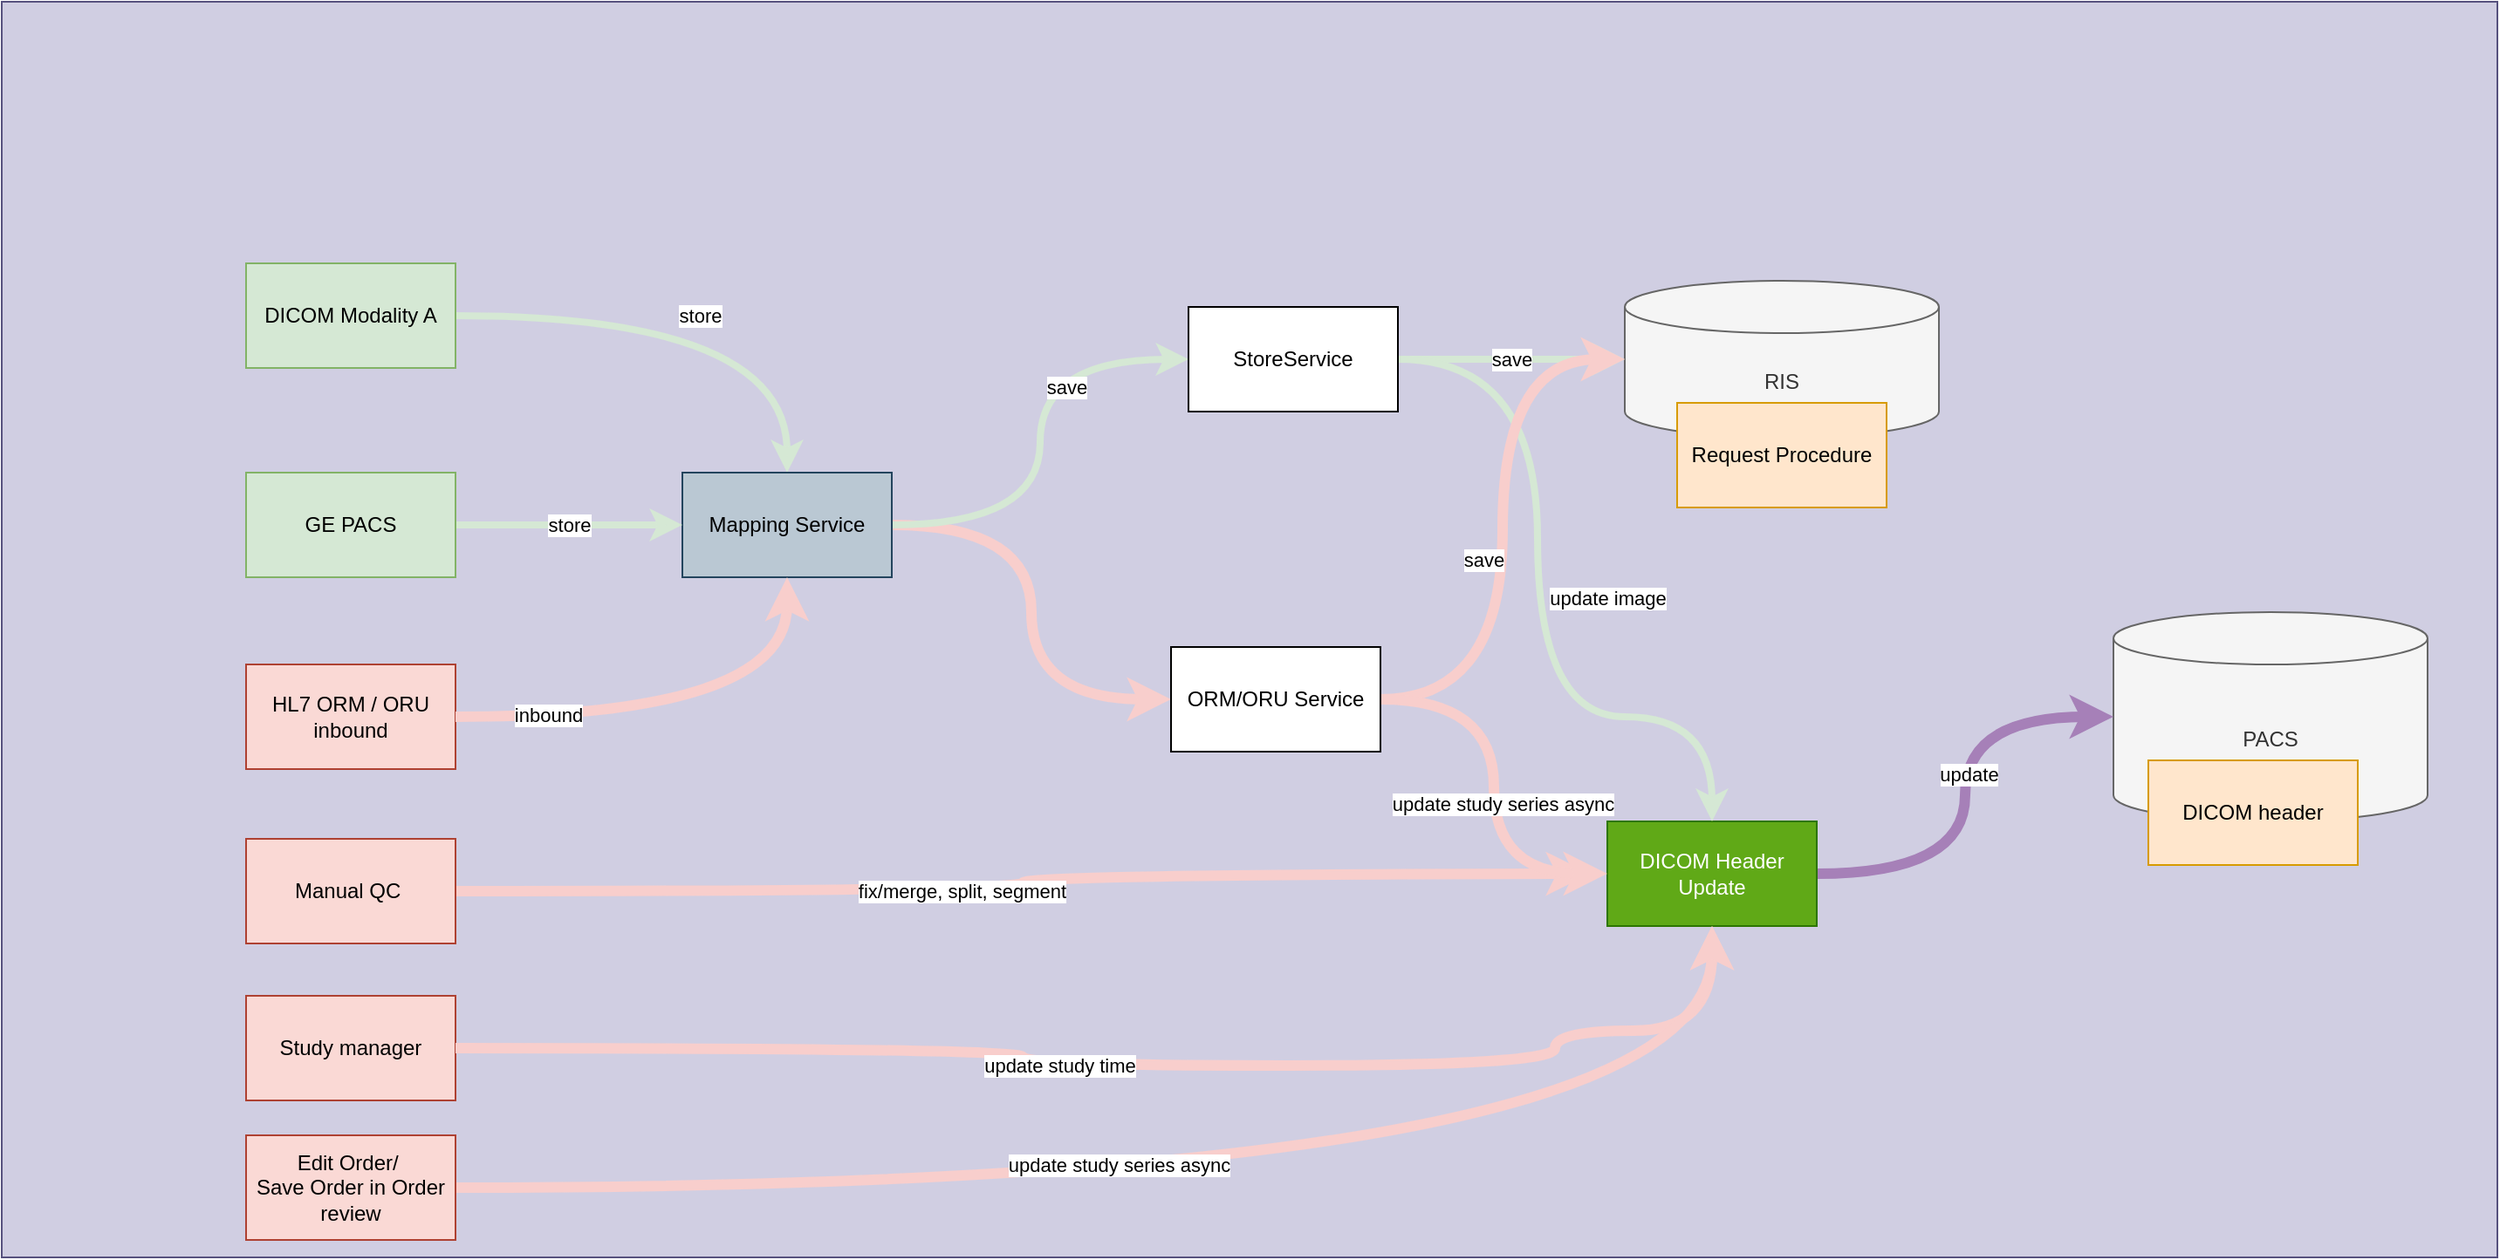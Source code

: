 <mxfile version="14.2.6" type="github">
  <diagram name="Page-1" id="9361dd3d-8414-5efd-6122-117bd74ce7a7">
    <mxGraphModel dx="1669" dy="1435" grid="1" gridSize="10" guides="1" tooltips="1" connect="1" arrows="1" fold="1" page="0" pageScale="1.5" pageWidth="826" pageHeight="1169" background="#ffffff" math="0" shadow="0">
      <root>
        <mxCell id="0" />
        <mxCell id="1" parent="0" />
        <mxCell id="fWY2vITO-XfqIBMaE34Q-89" value="" style="rounded=0;whiteSpace=wrap;html=1;fillColor=#d0cee2;strokeColor=#56517e;" vertex="1" parent="1">
          <mxGeometry x="-80" y="-540" width="1430" height="720" as="geometry" />
        </mxCell>
        <mxCell id="fWY2vITO-XfqIBMaE34Q-96" value="store" style="edgeStyle=orthogonalEdgeStyle;orthogonalLoop=1;jettySize=auto;html=1;strokeColor=#D5E8D4;strokeWidth=4;curved=1;" edge="1" parent="1" source="fWY2vITO-XfqIBMaE34Q-91" target="fWY2vITO-XfqIBMaE34Q-92">
          <mxGeometry relative="1" as="geometry" />
        </mxCell>
        <mxCell id="fWY2vITO-XfqIBMaE34Q-91" value="DICOM Modality A" style="rounded=0;whiteSpace=wrap;html=1;fillColor=#d5e8d4;strokeColor=#82b366;" vertex="1" parent="1">
          <mxGeometry x="60" y="-390" width="120" height="60" as="geometry" />
        </mxCell>
        <mxCell id="fWY2vITO-XfqIBMaE34Q-132" style="edgeStyle=orthogonalEdgeStyle;orthogonalLoop=1;jettySize=auto;html=1;entryX=0;entryY=0.5;entryDx=0;entryDy=0;fillColor=#fad9d5;strokeColor=#F8CECC;strokeWidth=6;curved=1;" edge="1" parent="1" source="fWY2vITO-XfqIBMaE34Q-92" target="fWY2vITO-XfqIBMaE34Q-130">
          <mxGeometry relative="1" as="geometry" />
        </mxCell>
        <mxCell id="fWY2vITO-XfqIBMaE34Q-133" style="edgeStyle=orthogonalEdgeStyle;orthogonalLoop=1;jettySize=auto;html=1;entryX=0;entryY=0.5;entryDx=0;entryDy=0;strokeColor=#D5E8D4;curved=1;rounded=0;strokeWidth=4;" edge="1" parent="1" source="fWY2vITO-XfqIBMaE34Q-92" target="fWY2vITO-XfqIBMaE34Q-127">
          <mxGeometry relative="1" as="geometry" />
        </mxCell>
        <mxCell id="fWY2vITO-XfqIBMaE34Q-144" value="save" style="edgeLabel;html=1;align=center;verticalAlign=middle;resizable=0;points=[];" vertex="1" connectable="0" parent="fWY2vITO-XfqIBMaE34Q-133">
          <mxGeometry x="0.238" y="-15" relative="1" as="geometry">
            <mxPoint as="offset" />
          </mxGeometry>
        </mxCell>
        <mxCell id="fWY2vITO-XfqIBMaE34Q-92" value="Mapping Service" style="rounded=0;whiteSpace=wrap;html=1;fillColor=#bac8d3;strokeColor=#23445d;" vertex="1" parent="1">
          <mxGeometry x="310" y="-270" width="120" height="60" as="geometry" />
        </mxCell>
        <mxCell id="fWY2vITO-XfqIBMaE34Q-100" value="RIS" style="shape=cylinder3;whiteSpace=wrap;html=1;boundedLbl=1;backgroundOutline=1;size=15;fillColor=#f5f5f5;strokeColor=#666666;fontColor=#333333;" vertex="1" parent="1">
          <mxGeometry x="850" y="-380" width="180" height="90" as="geometry" />
        </mxCell>
        <mxCell id="fWY2vITO-XfqIBMaE34Q-101" value="PACS" style="shape=cylinder3;whiteSpace=wrap;html=1;boundedLbl=1;backgroundOutline=1;size=15;fillColor=#f5f5f5;strokeColor=#666666;fontColor=#333333;" vertex="1" parent="1">
          <mxGeometry x="1130" y="-190" width="180" height="120" as="geometry" />
        </mxCell>
        <mxCell id="fWY2vITO-XfqIBMaE34Q-102" value="DICOM header" style="rounded=0;whiteSpace=wrap;html=1;fillColor=#ffe6cc;strokeColor=#d79b00;" vertex="1" parent="1">
          <mxGeometry x="1150" y="-105" width="120" height="60" as="geometry" />
        </mxCell>
        <mxCell id="fWY2vITO-XfqIBMaE34Q-103" value="Request Procedure" style="rounded=0;whiteSpace=wrap;html=1;fillColor=#ffe6cc;strokeColor=#d79b00;" vertex="1" parent="1">
          <mxGeometry x="880" y="-310" width="120" height="60" as="geometry" />
        </mxCell>
        <mxCell id="fWY2vITO-XfqIBMaE34Q-107" value="store" style="edgeStyle=orthogonalEdgeStyle;rounded=0;orthogonalLoop=1;jettySize=auto;html=1;strokeColor=#D5E8D4;strokeWidth=4;" edge="1" parent="1" source="fWY2vITO-XfqIBMaE34Q-106" target="fWY2vITO-XfqIBMaE34Q-92">
          <mxGeometry relative="1" as="geometry">
            <mxPoint x="260" y="-360" as="targetPoint" />
          </mxGeometry>
        </mxCell>
        <mxCell id="fWY2vITO-XfqIBMaE34Q-106" value="GE PACS" style="rounded=0;whiteSpace=wrap;html=1;fillColor=#d5e8d4;strokeColor=#82b366;" vertex="1" parent="1">
          <mxGeometry x="60" y="-270" width="120" height="60" as="geometry" />
        </mxCell>
        <mxCell id="fWY2vITO-XfqIBMaE34Q-108" value="HL7 ORM / ORU inbound" style="rounded=0;whiteSpace=wrap;html=1;fillColor=#fad9d5;strokeColor=#ae4132;" vertex="1" parent="1">
          <mxGeometry x="60" y="-160" width="120" height="60" as="geometry" />
        </mxCell>
        <mxCell id="fWY2vITO-XfqIBMaE34Q-122" value="fix/merge, split, segment" style="edgeStyle=orthogonalEdgeStyle;orthogonalLoop=1;jettySize=auto;html=1;strokeWidth=6;fillColor=#fad9d5;curved=1;strokeColor=#F8CECC;" edge="1" parent="1" source="fWY2vITO-XfqIBMaE34Q-110">
          <mxGeometry x="-0.121" relative="1" as="geometry">
            <mxPoint x="830" y="-40" as="targetPoint" />
            <mxPoint as="offset" />
          </mxGeometry>
        </mxCell>
        <mxCell id="fWY2vITO-XfqIBMaE34Q-110" value="Manual QC&amp;nbsp;" style="rounded=0;whiteSpace=wrap;html=1;labelBackgroundColor=none;fillColor=#fad9d5;strokeColor=#ae4132;" vertex="1" parent="1">
          <mxGeometry x="60" y="-60" width="120" height="60" as="geometry" />
        </mxCell>
        <mxCell id="fWY2vITO-XfqIBMaE34Q-124" style="edgeStyle=orthogonalEdgeStyle;orthogonalLoop=1;jettySize=auto;html=1;entryX=0;entryY=0.5;entryDx=0;entryDy=0;entryPerimeter=0;curved=1;strokeColor=#A680B8;strokeWidth=6;" edge="1" parent="1" source="fWY2vITO-XfqIBMaE34Q-117" target="fWY2vITO-XfqIBMaE34Q-101">
          <mxGeometry relative="1" as="geometry" />
        </mxCell>
        <mxCell id="fWY2vITO-XfqIBMaE34Q-148" value="update" style="edgeLabel;html=1;align=center;verticalAlign=middle;resizable=0;points=[];" vertex="1" connectable="0" parent="fWY2vITO-XfqIBMaE34Q-124">
          <mxGeometry x="0.092" y="-2" relative="1" as="geometry">
            <mxPoint as="offset" />
          </mxGeometry>
        </mxCell>
        <mxCell id="fWY2vITO-XfqIBMaE34Q-117" value="DICOM Header Update" style="rounded=0;whiteSpace=wrap;html=1;labelBackgroundColor=none;fillColor=#60a917;strokeColor=#2D7600;fontColor=#ffffff;" vertex="1" parent="1">
          <mxGeometry x="840" y="-70" width="120" height="60" as="geometry" />
        </mxCell>
        <mxCell id="fWY2vITO-XfqIBMaE34Q-120" value="" style="endArrow=classic;html=1;exitX=1;exitY=0.5;exitDx=0;exitDy=0;entryX=0.5;entryY=1;entryDx=0;entryDy=0;fillColor=#fad9d5;strokeColor=#F8CECC;curved=1;strokeWidth=6;" edge="1" parent="1" source="fWY2vITO-XfqIBMaE34Q-108" target="fWY2vITO-XfqIBMaE34Q-92">
          <mxGeometry relative="1" as="geometry">
            <mxPoint x="590" y="-130.5" as="sourcePoint" />
            <mxPoint x="320" y="-320" as="targetPoint" />
            <Array as="points">
              <mxPoint x="370" y="-130" />
            </Array>
          </mxGeometry>
        </mxCell>
        <mxCell id="fWY2vITO-XfqIBMaE34Q-125" value="inbound" style="edgeLabel;html=1;align=center;verticalAlign=middle;resizable=0;points=[];" vertex="1" connectable="0" parent="fWY2vITO-XfqIBMaE34Q-120">
          <mxGeometry x="-0.428" y="1" relative="1" as="geometry">
            <mxPoint x="-24" as="offset" />
          </mxGeometry>
        </mxCell>
        <mxCell id="fWY2vITO-XfqIBMaE34Q-141" value="save" style="edgeStyle=orthogonalEdgeStyle;orthogonalLoop=1;jettySize=auto;html=1;entryX=0;entryY=0.5;entryDx=0;entryDy=0;entryPerimeter=0;strokeColor=#D5E8D4;curved=1;rounded=0;strokeWidth=4;" edge="1" parent="1" source="fWY2vITO-XfqIBMaE34Q-127" target="fWY2vITO-XfqIBMaE34Q-100">
          <mxGeometry relative="1" as="geometry" />
        </mxCell>
        <mxCell id="fWY2vITO-XfqIBMaE34Q-142" style="edgeStyle=orthogonalEdgeStyle;orthogonalLoop=1;jettySize=auto;html=1;strokeColor=#D5E8D4;curved=1;rounded=0;strokeWidth=4;" edge="1" parent="1" source="fWY2vITO-XfqIBMaE34Q-127" target="fWY2vITO-XfqIBMaE34Q-117">
          <mxGeometry relative="1" as="geometry">
            <Array as="points">
              <mxPoint x="800" y="-335" />
              <mxPoint x="800" y="-130" />
            </Array>
          </mxGeometry>
        </mxCell>
        <mxCell id="fWY2vITO-XfqIBMaE34Q-145" value="update image" style="edgeLabel;html=1;align=center;verticalAlign=middle;resizable=0;points=[];" vertex="1" connectable="0" parent="fWY2vITO-XfqIBMaE34Q-142">
          <mxGeometry x="-0.025" y="2" relative="1" as="geometry">
            <mxPoint x="38" as="offset" />
          </mxGeometry>
        </mxCell>
        <mxCell id="fWY2vITO-XfqIBMaE34Q-127" value="StoreService" style="rounded=0;whiteSpace=wrap;html=1;labelBackgroundColor=none;" vertex="1" parent="1">
          <mxGeometry x="600" y="-365" width="120" height="60" as="geometry" />
        </mxCell>
        <mxCell id="fWY2vITO-XfqIBMaE34Q-140" style="edgeStyle=orthogonalEdgeStyle;orthogonalLoop=1;jettySize=auto;html=1;entryX=0;entryY=0.5;entryDx=0;entryDy=0;strokeColor=#F8CECC;entryPerimeter=0;curved=1;strokeWidth=6;fillColor=#fad9d5;" edge="1" parent="1" source="fWY2vITO-XfqIBMaE34Q-130" target="fWY2vITO-XfqIBMaE34Q-100">
          <mxGeometry relative="1" as="geometry" />
        </mxCell>
        <mxCell id="fWY2vITO-XfqIBMaE34Q-146" value="save" style="edgeLabel;html=1;align=center;verticalAlign=middle;resizable=0;points=[];" vertex="1" connectable="0" parent="fWY2vITO-XfqIBMaE34Q-140">
          <mxGeometry x="-0.331" y="11" relative="1" as="geometry">
            <mxPoint y="-38" as="offset" />
          </mxGeometry>
        </mxCell>
        <mxCell id="fWY2vITO-XfqIBMaE34Q-143" style="edgeStyle=orthogonalEdgeStyle;orthogonalLoop=1;jettySize=auto;html=1;entryX=0;entryY=0.5;entryDx=0;entryDy=0;strokeColor=#F8CECC;curved=1;strokeWidth=6;fillColor=#fad9d5;" edge="1" parent="1" source="fWY2vITO-XfqIBMaE34Q-130" target="fWY2vITO-XfqIBMaE34Q-117">
          <mxGeometry relative="1" as="geometry" />
        </mxCell>
        <mxCell id="fWY2vITO-XfqIBMaE34Q-147" value="update study series async" style="edgeLabel;html=1;align=center;verticalAlign=middle;resizable=0;points=[];" vertex="1" connectable="0" parent="fWY2vITO-XfqIBMaE34Q-143">
          <mxGeometry x="-0.104" y="5" relative="1" as="geometry">
            <mxPoint y="22" as="offset" />
          </mxGeometry>
        </mxCell>
        <mxCell id="fWY2vITO-XfqIBMaE34Q-130" value="ORM/ORU Service" style="rounded=0;whiteSpace=wrap;html=1;labelBackgroundColor=none;" vertex="1" parent="1">
          <mxGeometry x="590" y="-170" width="120" height="60" as="geometry" />
        </mxCell>
        <mxCell id="fWY2vITO-XfqIBMaE34Q-150" value="Study manager" style="rounded=0;whiteSpace=wrap;html=1;labelBackgroundColor=none;fillColor=#fad9d5;strokeColor=#ae4132;" vertex="1" parent="1">
          <mxGeometry x="60" y="30" width="120" height="60" as="geometry" />
        </mxCell>
        <mxCell id="fWY2vITO-XfqIBMaE34Q-151" value="update study time" style="edgeStyle=orthogonalEdgeStyle;orthogonalLoop=1;jettySize=auto;html=1;strokeWidth=6;fillColor=#fad9d5;curved=1;strokeColor=#F8CECC;" edge="1" parent="1" target="fWY2vITO-XfqIBMaE34Q-117">
          <mxGeometry x="-0.121" relative="1" as="geometry">
            <mxPoint x="180.0" y="60" as="sourcePoint" />
            <mxPoint x="830" y="50" as="targetPoint" />
            <mxPoint as="offset" />
            <Array as="points">
              <mxPoint x="505" y="60" />
              <mxPoint x="505" y="70" />
              <mxPoint x="810" y="70" />
              <mxPoint x="810" y="50" />
              <mxPoint x="900" y="50" />
            </Array>
          </mxGeometry>
        </mxCell>
        <mxCell id="fWY2vITO-XfqIBMaE34Q-154" style="edgeStyle=orthogonalEdgeStyle;curved=1;orthogonalLoop=1;jettySize=auto;html=1;entryX=0.5;entryY=1;entryDx=0;entryDy=0;strokeWidth=6;strokeColor=#F8CECC;" edge="1" parent="1" source="fWY2vITO-XfqIBMaE34Q-153" target="fWY2vITO-XfqIBMaE34Q-117">
          <mxGeometry relative="1" as="geometry" />
        </mxCell>
        <mxCell id="fWY2vITO-XfqIBMaE34Q-155" value="update study series async" style="edgeLabel;html=1;align=center;verticalAlign=middle;resizable=0;points=[];" vertex="1" connectable="0" parent="fWY2vITO-XfqIBMaE34Q-154">
          <mxGeometry x="-0.128" y="13" relative="1" as="geometry">
            <mxPoint as="offset" />
          </mxGeometry>
        </mxCell>
        <mxCell id="fWY2vITO-XfqIBMaE34Q-153" value="Edit Order/&amp;nbsp;&lt;br&gt;Save Order in Order review" style="rounded=0;whiteSpace=wrap;html=1;fillColor=#fad9d5;strokeColor=#ae4132;" vertex="1" parent="1">
          <mxGeometry x="60" y="110" width="120" height="60" as="geometry" />
        </mxCell>
      </root>
    </mxGraphModel>
  </diagram>
</mxfile>
